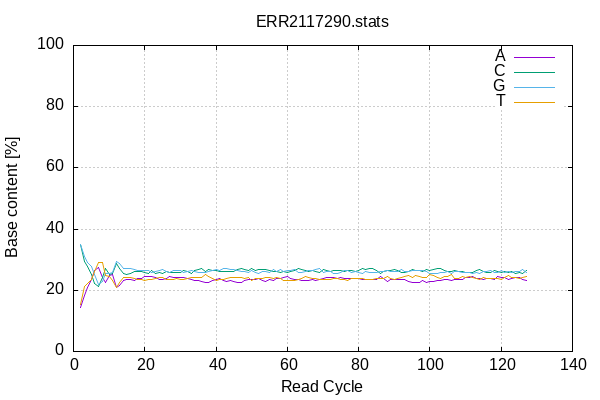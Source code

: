
            set terminal png size 600,400 truecolor
            set output "ERR2117290-acgt-cycles.png"
            set grid xtics ytics y2tics back lc rgb "#cccccc"
            set style line 1 linecolor rgb "green"
            set style line 2 linecolor rgb "red"
            set style line 3 linecolor rgb "black"
            set style line 4 linecolor rgb "blue"
            set style increment user
            set ylabel "Base content [%]"
            set xlabel "Read Cycle"
            set yrange [0:100]
            set title "ERR2117290.stats" noenhanced
            plot '-' w l ti 'A', '-' w l ti 'C', '-' w l ti 'G', '-' w l ti 'T'
        2	14.38
3	18.46
4	20.79
5	23.69
6	26.40
7	27.58
8	24.10
9	22.70
10	24.98
11	25.20
12	20.98
13	21.42
14	23.31
15	23.65
16	23.40
17	23.34
18	23.79
19	23.74
20	24.45
21	24.46
22	24.38
23	24.32
24	23.68
25	23.37
26	23.98
27	24.52
28	24.06
29	24.15
30	24.21
31	24.22
32	23.99
33	23.53
34	23.11
35	23.18
36	22.91
37	22.70
38	22.65
39	23.36
40	23.40
41	23.86
42	23.18
43	22.74
44	23.08
45	22.86
46	22.60
47	22.62
48	23.17
49	23.56
50	23.37
51	23.63
52	23.81
53	23.16
54	22.73
55	23.69
56	23.17
57	23.71
58	23.71
59	24.30
60	24.46
61	23.97
62	23.69
63	23.42
64	23.27
65	23.10
66	23.30
67	23.39
68	23.27
69	23.61
70	23.87
71	24.20
72	24.13
73	24.32
74	23.99
75	24.17
76	23.97
77	23.88
78	23.77
79	23.77
80	23.82
81	23.65
82	23.58
83	23.42
84	23.40
85	23.61
86	24.59
87	23.89
88	22.88
89	23.46
90	23.66
91	23.40
92	23.45
93	23.43
94	22.98
95	22.69
96	22.49
97	22.55
98	23.07
99	22.71
100	22.89
101	22.86
102	23.22
103	23.08
104	23.41
105	23.38
106	23.31
107	23.43
108	23.63
109	23.56
110	24.09
111	24.03
112	24.63
113	23.86
114	23.85
115	23.48
116	23.87
117	23.90
118	23.66
119	24.35
120	24.22
121	24.20
122	23.64
123	23.84
124	24.21
125	24.25
126	23.44
127	23.25
end
2	35.01
3	29.47
4	27.75
5	25.08
6	22.28
7	21.40
8	24.06
9	27.00
10	25.23
11	25.54
12	28.78
13	27.12
14	25.44
15	25.07
16	25.40
17	26.08
18	26.18
19	26.29
20	25.68
21	25.47
22	26.32
23	25.64
24	25.77
25	25.62
26	26.28
27	25.96
28	25.88
29	25.81
30	25.82
31	26.53
32	26.18
33	25.63
34	26.57
35	26.70
36	27.00
37	26.29
38	26.72
39	26.57
40	26.52
41	26.18
42	26.24
43	26.30
44	26.16
45	26.17
46	26.71
47	27.10
48	26.65
49	26.45
50	26.99
51	26.60
52	26.85
53	26.96
54	26.68
55	26.35
56	26.13
57	26.04
58	25.67
59	26.26
60	25.79
61	26.30
62	26.34
63	27.13
64	26.96
65	26.31
66	25.99
67	26.37
68	26.11
69	25.73
70	26.65
71	26.31
72	26.17
73	26.34
74	26.58
75	26.45
76	26.09
77	26.48
78	26.57
79	26.10
80	26.59
81	27.06
82	26.79
83	27.12
84	27.16
85	26.60
86	25.54
87	26.06
88	26.34
89	26.44
90	26.73
91	26.51
92	25.78
93	25.97
94	26.13
95	26.68
96	26.32
97	26.46
98	26.16
99	26.80
100	26.53
101	26.86
102	27.04
103	27.26
104	26.50
105	26.04
106	26.04
107	26.40
108	26.23
109	26.24
110	25.80
111	25.66
112	25.69
113	26.38
114	26.96
115	26.22
116	25.86
117	25.89
118	26.40
119	26.00
120	25.79
121	26.03
122	25.66
123	26.15
124	25.42
125	25.82
126	25.51
127	26.55
end
2	35.10
3	30.97
4	29.15
5	27.76
6	25.02
7	21.88
8	22.76
9	25.34
10	25.39
11	25.96
12	29.38
13	28.92
14	27.04
15	27.12
16	27.05
17	26.72
18	26.38
19	26.42
20	26.53
21	26.54
22	25.86
23	26.06
24	26.37
25	26.88
26	26.26
27	25.97
28	26.50
29	26.34
30	26.44
31	25.83
32	26.01
33	26.55
34	26.07
35	25.91
36	25.83
37	25.92
38	26.26
39	26.31
40	26.78
41	26.40
42	27.06
43	27.14
44	26.73
45	26.68
46	26.48
47	26.15
48	26.20
49	25.88
50	26.32
51	25.89
52	25.50
53	25.99
54	26.29
55	25.77
56	26.91
57	26.07
58	26.70
59	26.10
60	26.49
61	26.37
62	26.69
63	25.81
64	25.78
65	26.09
66	26.42
67	26.46
68	26.80
69	27.12
70	25.94
71	26.12
72	26.16
73	25.62
74	25.51
75	25.91
76	26.57
77	26.32
78	25.86
79	26.21
80	25.68
81	25.50
82	26.23
83	25.90
84	25.92
85	25.85
86	26.12
87	26.22
88	26.32
89	26.26
90	25.99
91	26.12
92	26.66
93	26.05
94	26.08
95	26.41
96	26.32
97	26.35
98	26.51
99	26.14
100	25.49
101	25.38
102	25.54
103	25.70
104	25.71
105	26.04
106	25.65
107	26.17
108	26.19
109	25.69
110	25.81
111	25.77
112	25.63
113	25.81
114	25.59
115	26.19
116	26.26
117	26.34
118	25.92
119	25.78
120	26.48
121	25.67
122	26.00
123	25.92
124	26.09
125	26.14
126	26.94
127	25.82
end
2	15.52
3	21.10
4	22.30
5	23.47
6	26.30
7	29.14
8	29.08
9	24.96
10	24.40
11	23.30
12	20.86
13	22.54
14	24.21
15	24.16
16	24.15
17	23.86
18	23.65
19	23.55
20	23.33
21	23.53
22	23.44
23	23.98
24	24.18
25	24.13
26	23.48
27	23.55
28	23.56
29	23.71
30	23.53
31	23.41
32	23.82
33	24.29
34	24.25
35	24.21
36	24.25
37	25.09
38	24.36
39	23.76
40	23.30
41	23.56
42	23.52
43	23.83
44	24.03
45	24.29
46	24.20
47	24.14
48	23.98
49	24.12
50	23.33
51	23.89
52	23.83
53	23.89
54	24.31
55	24.20
56	23.79
57	24.17
58	23.91
59	23.34
60	23.27
61	23.35
62	23.28
63	23.64
64	23.98
65	24.49
66	24.29
67	23.77
68	23.82
69	23.54
70	23.53
71	23.37
72	23.53
73	23.72
74	23.92
75	23.47
76	23.37
77	23.31
78	23.79
79	23.92
80	23.92
81	23.80
82	23.40
83	23.56
84	23.52
85	23.94
86	23.74
87	23.84
88	24.46
89	23.84
90	23.62
91	23.97
92	24.11
93	24.55
94	24.80
95	24.22
96	24.87
97	24.63
98	24.26
99	24.34
100	25.09
101	24.89
102	24.20
103	23.96
104	24.38
105	24.54
106	25.01
107	24.00
108	23.95
109	24.51
110	24.31
111	24.54
112	24.05
113	23.95
114	23.59
115	24.11
116	24.01
117	23.87
118	24.01
119	23.87
120	23.51
121	24.10
122	24.70
123	24.09
124	24.27
125	23.79
126	24.11
127	24.38
end
